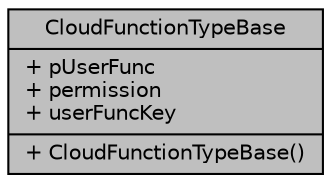 digraph "CloudFunctionTypeBase"
{
 // LATEX_PDF_SIZE
  edge [fontname="Helvetica",fontsize="10",labelfontname="Helvetica",labelfontsize="10"];
  node [fontname="Helvetica",fontsize="10",shape=record];
  Node1 [label="{CloudFunctionTypeBase\n|+ pUserFunc\l+ permission\l+ userFuncKey\l|+ CloudFunctionTypeBase()\l}",height=0.2,width=0.4,color="black", fillcolor="grey75", style="filled", fontcolor="black",tooltip=" "];
}
